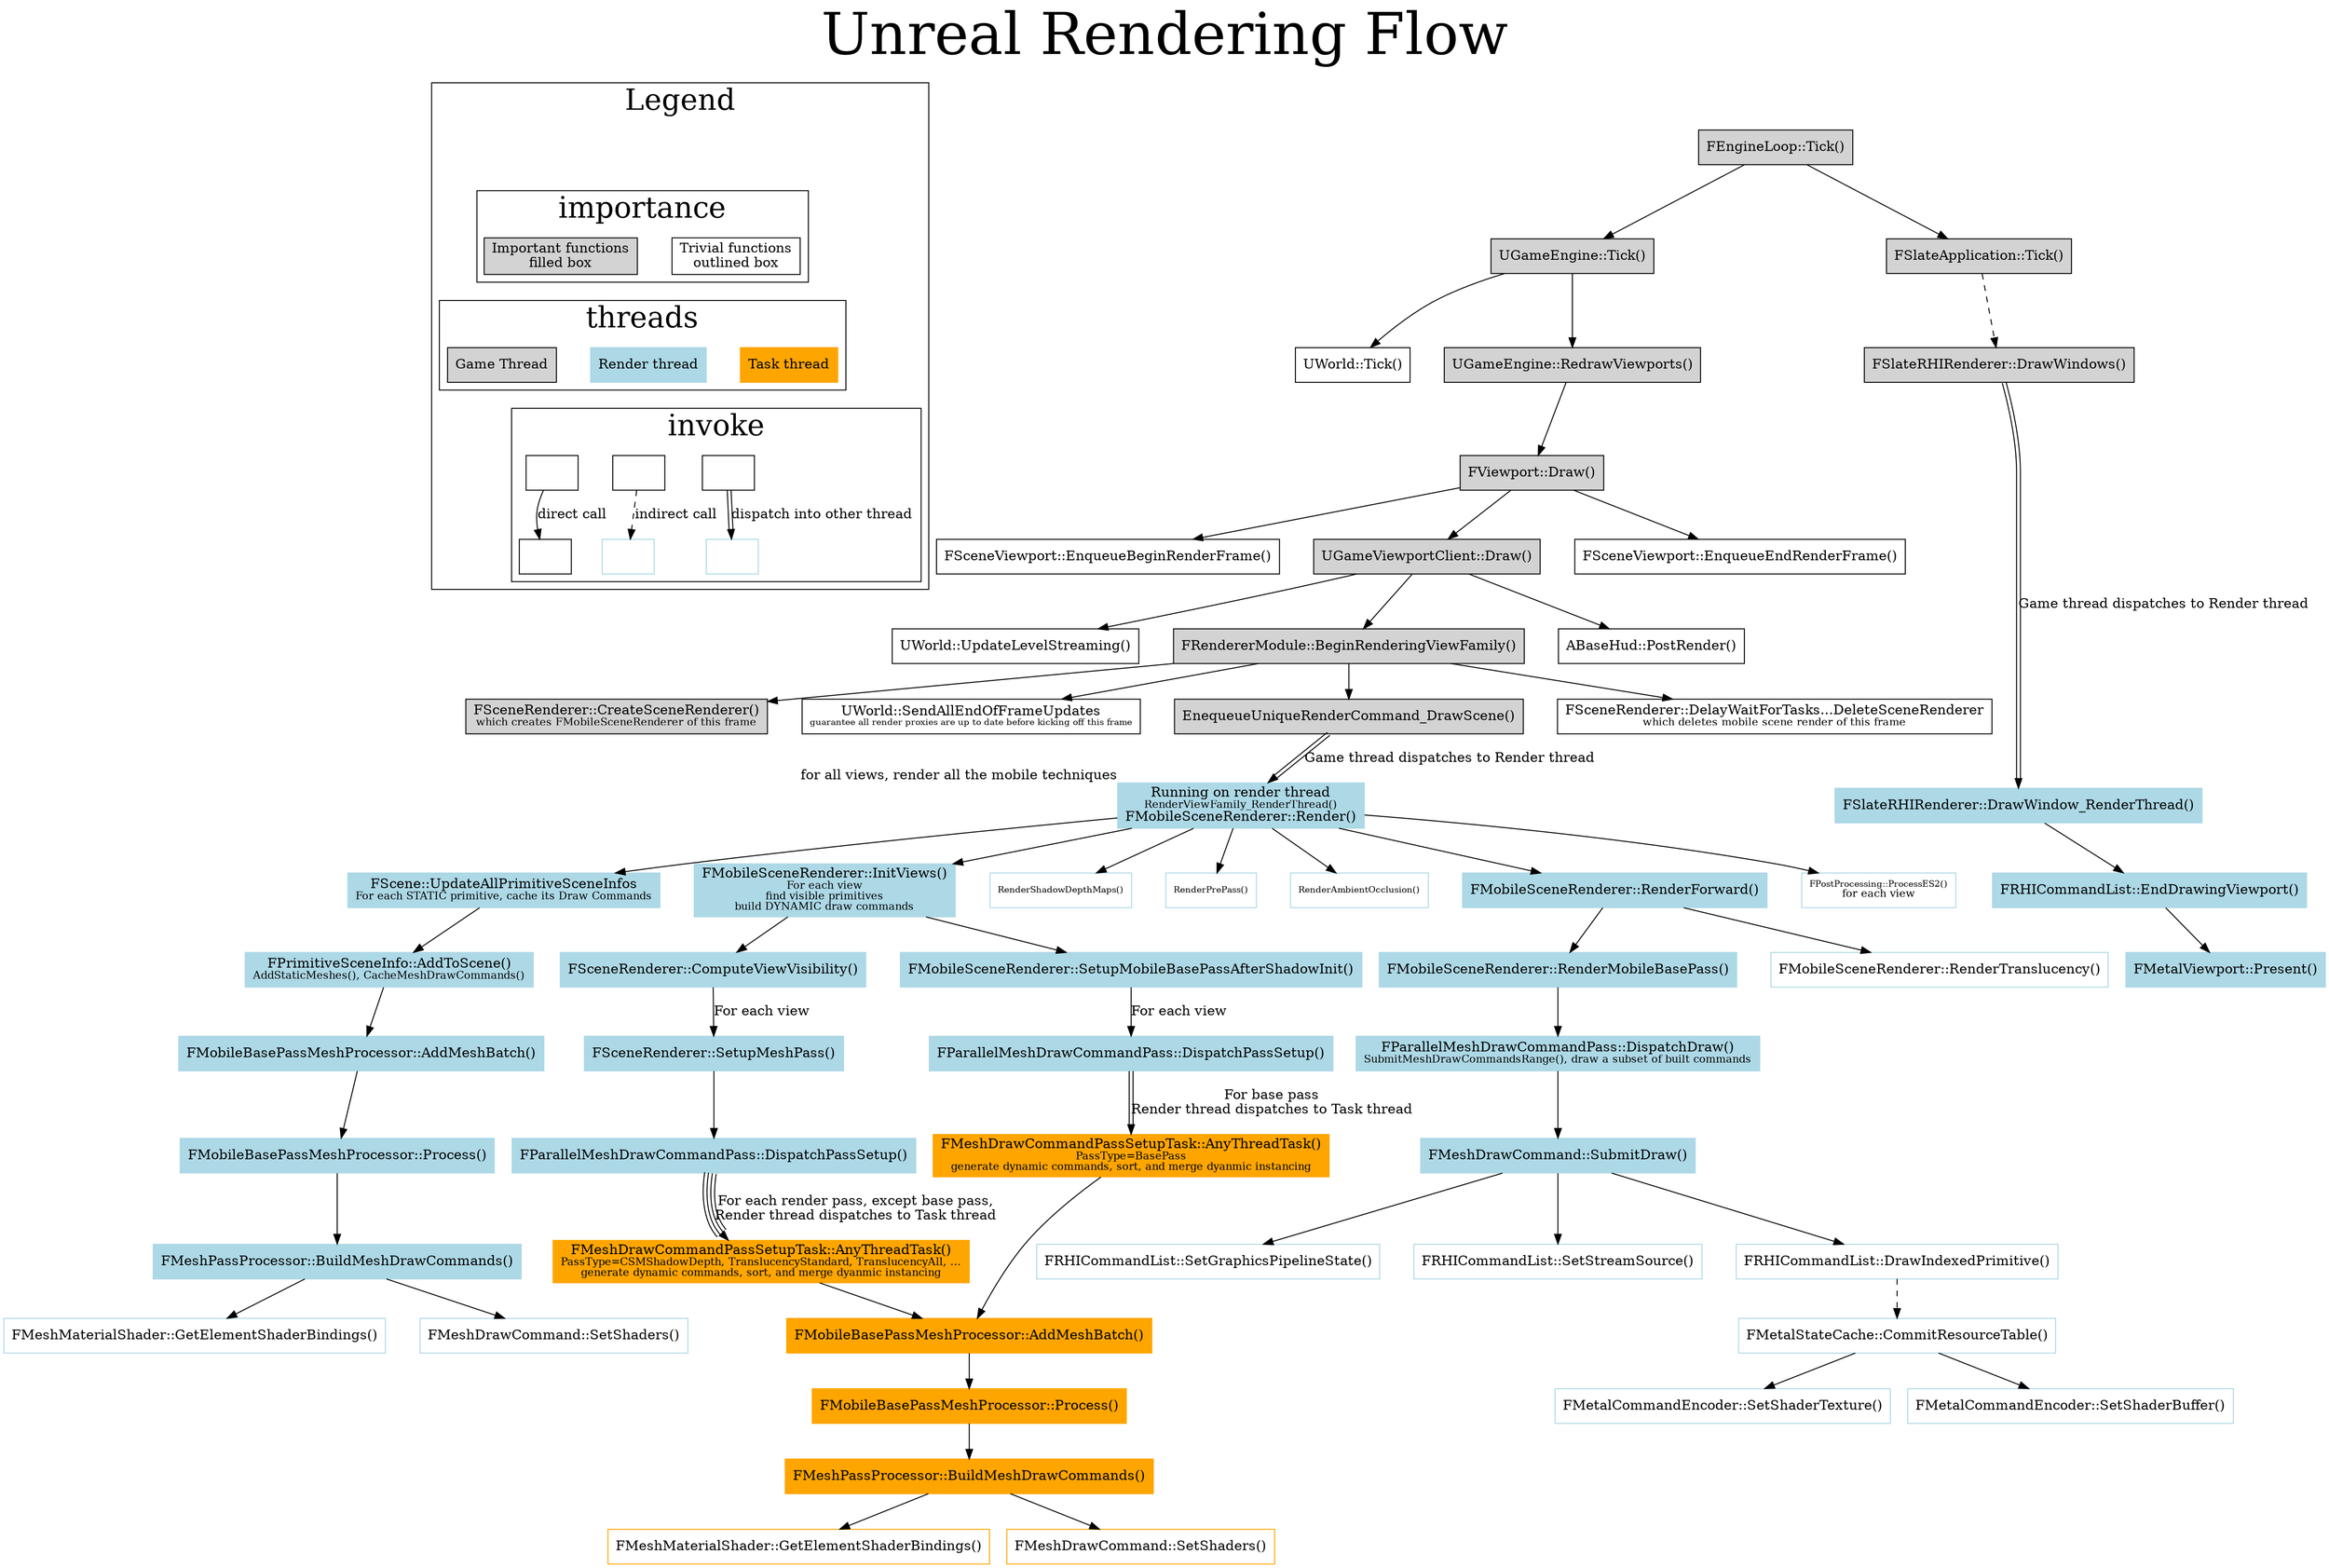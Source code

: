digraph {

    labelloc="t";
    fontsize  = 60 // Make title stand out by giving a large font size
    label="Unreal Rendering Flow";

    rankdir="TD";

    
    subgraph cluster_01 { 
        label = "Legend";
        fontsize  = 30

        subgraph cluster_01 {
            label="threads";

            Game_Thread[label="Game Thread", shape=box, style="filled"]
            Render_thread[label="Render thread", shape=box, style="filled", color=lightblue]
            Task_thread[label="Task thread", shape=box, style="filled", color=orange]
            {
                rank = same;
                edge[style=invis];
                Game_Thread -> Render_thread -> Task_thread
                rankdir = LR;
            }
        }

        subgraph cluster_02 {
            label="importance"

            important[label=<Important functions<br/>filled box>, shape=box, style="filled"]
            trivial[label=<Trivial functions<br/>outlined box>, shape=box]
            {
                rank = same;
                edge[style=invis];
                important -> trivial
                rankdir = LR;
            }
        }


        subgraph cluster_03 {
            label="invoke"
            empty1[label="", shape=box]
            empty2[label="", shape=box]
            empty1 -> empty2[label="direct call"]

            empty5[label="", shape=box]
            empty6[label="", shape=box, color=lightblue]
            empty5 -> empty6[label="indirect call" style=dashed]
            
            empty3[label="", shape=box]
            empty4[label="", shape=box, color=lightblue]
            empty3 -> empty4[label=<dispatch into other thread> color="black:invis:black" penwidth=1]
            {
                rank = same;
                edge[style=invis];
                empty1 -> empty5 -> empty3
                rankdir = LR;
            }
        }
        


        {
            edge[style=invis];
            node[style=invis]
            
            row1 -> row2 -> row3;
            row1 -> important;
            row2 -> Game_Thread
            row3 -> empty1
        }

    }

    FEngineLoop_Tick[label="FEngineLoop::Tick()", shape=box, style="filled"]

    UWorld_Tick[label="UWorld::Tick()", shape=box]

    UGameEngine_Tick[label="UGameEngine::Tick()", shape=box, style="filled"]
    UGameEngine_RedrawViewports[label="UGameEngine::RedrawViewports()", shape=box, style="filled"]

    FSlateApplication_Tick[label="FSlateApplication::Tick()", shape=box, style="filled"]
    FSlateRHIRenderer_DrawWindows[label="FSlateRHIRenderer::DrawWindows()", shape=box, style="filled"]

    FSlateRHIRenderer_DrawWindow_RenderThread[label="FSlateRHIRenderer::DrawWindow_RenderThread()", shape=box, style="filled", color="lightblue"]

    FRHICommandList_EndDrawingViewport[label="FRHICommandList::EndDrawingViewport()", shape=box, style="filled", color="lightblue"]

    FMetalViewport_Present[label="FMetalViewport::Present()", shape=box, style="filled", color="lightblue"]

    FViewport_Draw[label="FViewport::Draw()", shape=box, style="filled"]
    FSceneViewport_EnqueueBeginRenderFrame[label="FSceneViewport::EnqueueBeginRenderFrame()", shape=box]
    UGameViewportClient_Draw[label="UGameViewportClient::Draw()", shape=box, style="filled"]
    FSceneViewport_EnqueueEndRenderFrame[label="FSceneViewport::EnqueueEndRenderFrame()", shape=box]

    UWorld_UpdateLevelStreaming[label="UWorld::UpdateLevelStreaming()", shape=box]
    FRendererModule_BeginRenderingViewFamily[label="FRendererModule::BeginRenderingViewFamily()", shape=box, style="filled"]
    ABaseHud_PostRender[label="ABaseHud::PostRender()", shape=box]

    UWorld_SendAllEndOfFrameUpdates[label=<UWorld::SendAllEndOfFrameUpdates<br/><font POINT-SIZE="9">guarantee all render proxies are up to date before kicking off this frame</font>>, shape=box]
    FSceneRenderer_CreateSceneRenderer[label=<FSceneRenderer::CreateSceneRenderer()<br/><font POINT-SIZE="11">which creates FMobileSceneRenderer of this frame</font>>, shape=box, style="filled"]
    EnequeueRenderCommand_DrawScene[label=<EnequeueUniqueRenderCommand_DrawScene()>, shape=box, style="filled"]
    DeleteSceneRenderer[label=<FSceneRenderer::DelayWaitForTasks...DeleteSceneRenderer<br/><font POINT-SIZE="11">which deletes mobile scene render of this frame</font>>, shape=box]

    FMobileSceneRenderer_Render[label=<Running on render thread<br/><font POINT-SIZE="11">RenderViewFamily_RenderThread()<br/></font>FMobileSceneRenderer::Render()>, shape=box, style="filled" color=lightblue xlabel="for all views, render all the mobile techniques"]

    FScene_UpdateAllPrimitiveSceneInfos[label=<FScene::UpdateAllPrimitiveSceneInfos<br/><font POINT-SIZE="11">For each STATIC primitive, cache its Draw Commands</font>>, shape=box, style="filled" color=lightblue]

    FMobileSceneRenderer_InitViews[label=<FMobileSceneRenderer::InitViews()<br/><font POINT-SIZE="11">For each view<br/>find visible primitives<br/>build DYNAMIC draw commands</font>>, shape=box, style="filled" color=lightblue]


    
    FSceneRenderer_ComputeViewVisibility[label=<FSceneRenderer::ComputeViewVisibility()>, shape=box, style="filled" color=lightblue]

    FSceneRenderer_SetupMeshPass[label=<FSceneRenderer::SetupMeshPass()>, shape=box, style="filled" color=lightblue]


    FMobileSceneRenderer_SetupMobileBasePassAfterShadowInit[label=<FMobileSceneRenderer::SetupMobileBasePassAfterShadowInit()>, shape=box, style="filled" color=lightblue]

    FMeshDrawCommandPassSetupTask_AnyThreadTask_OtherPass[label=<FMeshDrawCommandPassSetupTask::AnyThreadTask()<br/><font POINT-SIZE="11">PassType=CSMShadowDepth, TranslucencyStandard, TranslucencyAll, ...<br/>generate dynamic commands, sort, and merge dyanmic instancing</font>>, shape=box, style="filled" color=orange]

    FMeshDrawCommandPassSetupTask_AnyThreadTask_BasePass[label=<FMeshDrawCommandPassSetupTask::AnyThreadTask()<br/><font POINT-SIZE="11">PassType=BasePass<br/>generate dynamic commands, sort, and merge dyanmic instancing</font>>, shape=box, style="filled" color=orange]

    FSceneRenderer_RenderShadowDepthMaps[label=<RenderShadowDepthMaps()>, shape=box, color=lightblue fontsize=9]
    
    FMobileSceneRenderer_RenderPrePass[label=<RenderPrePass()>, shape=box, color=lightblue fontsize=9]

    FMobileSceneRenderer_RenderAmbientOcclusion[label=<RenderAmbientOcclusion()>, shape=box, color=lightblue fontsize=9]

    FMobileSceneRenderer_RenderForward[label=<FMobileSceneRenderer::RenderForward()>, shape=box, style="filled" color=lightblue]

    FPostProcessing_ProcessES2[label=<FPostProcessing::ProcessES2()<br/><font POINT-SIZE="11">for each view</font>>, shape=box, color=lightblue fontsize=9]

    FMobileSceneRenderer_RenderMobileBasePass[label=<FMobileSceneRenderer::RenderMobileBasePass()>, shape=box, style="filled" color=lightblue]

    FMobileSceneRenderer_RenderTranslucency[label=<FMobileSceneRenderer::RenderTranslucency()>, shape=box, color=lightblue]


    FPrimitiveSceneInfo_AddToScene[label=<FPrimitiveSceneInfo::AddToScene()<br/><font POINT-SIZE="11">AddStaticMeshes(), CacheMeshDrawCommands()</font>>, shape=box, style="filled" color=lightblue]

    FParallelMeshDrawCommandPass_DispatchPassSetup_BasePass[label=<FParallelMeshDrawCommandPass::DispatchPassSetup()>, shape=box, style="filled" color=lightblue]
    FParallelMeshDrawCommandPass_DispatchPassSetup_OtherPass[label=<FParallelMeshDrawCommandPass::DispatchPassSetup()>, shape=box, style="filled" color=lightblue]
    FParallelMeshDrawCommandPass_DispatchDraw[label=<FParallelMeshDrawCommandPass::DispatchDraw()<br/><font POINT-SIZE="11">SubmitMeshDrawCommandsRange(), draw a subset of built commands</font>>, shape=box, style="filled" color=lightblue]



    FMobileBasePassMeshProcessor_AddMeshBatch[label=<FMobileBasePassMeshProcessor::AddMeshBatch()>, shape=box, style="filled" color=lightblue]
    FMobileBasePassMeshProcessor_Process[label=<FMobileBasePassMeshProcessor::Process()>, shape=box, style="filled" color=lightblue]
    FMeshPassProcessor_BuildMeshDrawCommands[label=<FMeshPassProcessor::BuildMeshDrawCommands()>, shape=box, style="filled" color=lightblue]
    FMeshMaterialShader_GetElementShaderBindings[label=<FMeshMaterialShader::GetElementShaderBindings()>, shape=box, color=lightblue]
    FMeshDrawCommand_SetShaders[label=<FMeshDrawCommand::SetShaders()>, shape=box, color=lightblue]

    FMobileBasePassMeshProcessor_AddMeshBatch_TaskThread[label=<FMobileBasePassMeshProcessor::AddMeshBatch()>, shape=box, style="filled" color=orange]
    FMobileBasePassMeshProcessor_Process_TaskThread[label=<FMobileBasePassMeshProcessor::Process()>, shape=box, style="filled" color=orange]
    FMeshPassProcessor_BuildMeshDrawCommands_TaskThread[label=<FMeshPassProcessor::BuildMeshDrawCommands()>, shape=box, style="filled" color=orange]
    FMeshMaterialShader_GetElementShaderBindings_TaskThread[label=<FMeshMaterialShader::GetElementShaderBindings()>, shape=box, color=orange]
    FMeshDrawCommand_SetShaders_TaskThread[label=<FMeshDrawCommand::SetShaders()>, shape=box, color=orange]


    FMeshDrawCommand_SubmitDraw[label=<FMeshDrawCommand::SubmitDraw()>, shape=box, color=lightblue, style="filled"]

    FRHICommandList_SetGraphicsPipelineState[label=<FRHICommandList::SetGraphicsPipelineState()>, shape=box, color=lightblue]
    FRHICommandList_SetStreamSource[label=<FRHICommandList::SetStreamSource()>, shape=box, color=lightblue]
    FRHICommandList_DrawIndexedPrimitive[label=<FRHICommandList::DrawIndexedPrimitive()>, shape=box, color=lightblue]


    FMetalStateCache_CommitResourceTable[label=<FMetalStateCache::CommitResourceTable()>, shape=box, color=lightblue]

    FMetalCommandEncoder_SetShaderBuffer[label=<FMetalCommandEncoder::SetShaderBuffer()>, shape=box, color=lightblue]
    FMetalCommandEncoder_SetShaderTexture[label=<FMetalCommandEncoder::SetShaderTexture()>, shape=box, color=lightblue]




    {
        FEngineLoop_Tick -> UGameEngine_Tick
        FEngineLoop_Tick -> FSlateApplication_Tick
        FSlateApplication_Tick -> FSlateRHIRenderer_DrawWindows[style=dashed]
        FSlateRHIRenderer_DrawWindows -> FSlateRHIRenderer_DrawWindow_RenderThread[label="Game thread dispatches to Render thread" color="black:invis:black" penwidth=1]
        FSlateRHIRenderer_DrawWindow_RenderThread -> FRHICommandList_EndDrawingViewport
        FRHICommandList_EndDrawingViewport -> FMetalViewport_Present

        UGameEngine_Tick -> UWorld_Tick
        UGameEngine_Tick -> UGameEngine_RedrawViewports
        {
            rank = same;
            // Here you enforce the desired order with "invisible" edges and arrowheads
            edge[style=invis];
            UWorld_Tick -> UGameEngine_RedrawViewports
            rankdir = LR;
        }

        UGameEngine_RedrawViewports -> FViewport_Draw

        FViewport_Draw -> FSceneViewport_EnqueueBeginRenderFrame
        FViewport_Draw -> UGameViewportClient_Draw
        FViewport_Draw -> FSceneViewport_EnqueueEndRenderFrame
        {
            rank = same;
            // Here you enforce the desired order with "invisible" edges and arrowheads
            edge[style=invis];
            FSceneViewport_EnqueueBeginRenderFrame -> UGameViewportClient_Draw -> FSceneViewport_EnqueueEndRenderFrame
            rankdir = LR;
        }

        UGameViewportClient_Draw -> UWorld_UpdateLevelStreaming
        UGameViewportClient_Draw -> FRendererModule_BeginRenderingViewFamily
        UGameViewportClient_Draw -> ABaseHud_PostRender
        {
            rank = same;
            // Here you enforce the desired order with "invisible" edges and arrowheads
            edge[style=invis];
            UWorld_UpdateLevelStreaming -> FRendererModule_BeginRenderingViewFamily -> ABaseHud_PostRender
        }

        FRendererModule_BeginRenderingViewFamily -> FSceneRenderer_CreateSceneRenderer
        FRendererModule_BeginRenderingViewFamily -> UWorld_SendAllEndOfFrameUpdates
        FRendererModule_BeginRenderingViewFamily -> EnequeueRenderCommand_DrawScene
        FRendererModule_BeginRenderingViewFamily -> DeleteSceneRenderer
        {
            rank = same;
            // Here you enforce the desired order with "invisible" edges and arrowheads
            edge[style=invis];
            FSceneRenderer_CreateSceneRenderer -> UWorld_SendAllEndOfFrameUpdates -> EnequeueRenderCommand_DrawScene -> DeleteSceneRenderer
            rankdir = LR;
        }

        EnequeueRenderCommand_DrawScene -> FMobileSceneRenderer_Render [label="Game thread dispatches to Render thread" color="black:invis:black" penwidth=1]

        EnequeueRenderCommand_DrawScene -> FSlateRHIRenderer_DrawWindow_RenderThread[style=invis]

        FMobileSceneRenderer_Render -> FScene_UpdateAllPrimitiveSceneInfos
        FMobileSceneRenderer_Render -> FMobileSceneRenderer_InitViews
        FMobileSceneRenderer_Render -> FSceneRenderer_RenderShadowDepthMaps
        FMobileSceneRenderer_Render -> FMobileSceneRenderer_RenderPrePass
        FMobileSceneRenderer_Render -> FMobileSceneRenderer_RenderAmbientOcclusion
        FMobileSceneRenderer_Render -> FMobileSceneRenderer_RenderForward
        FMobileSceneRenderer_Render -> FPostProcessing_ProcessES2
        {
            rank = same;
            // Here you enforce the desired order with "invisible" edges and arrowheads
            edge[style=invis];
            FScene_UpdateAllPrimitiveSceneInfos -> FMobileSceneRenderer_InitViews -> FSceneRenderer_RenderShadowDepthMaps -> FMobileSceneRenderer_RenderPrePass -> FMobileSceneRenderer_RenderAmbientOcclusion -> FMobileSceneRenderer_RenderForward -> FPostProcessing_ProcessES2
            rankdir = LR;
        }

        FScene_UpdateAllPrimitiveSceneInfos -> FPrimitiveSceneInfo_AddToScene

        FPrimitiveSceneInfo_AddToScene -> FMobileBasePassMeshProcessor_AddMeshBatch

        FMobileBasePassMeshProcessor_AddMeshBatch -> FMobileBasePassMeshProcessor_Process -> FMeshPassProcessor_BuildMeshDrawCommands

        FMeshPassProcessor_BuildMeshDrawCommands -> FMeshMaterialShader_GetElementShaderBindings
        FMeshPassProcessor_BuildMeshDrawCommands -> FMeshDrawCommand_SetShaders
        {
            rank = same;
            // Here you enforce the desired order with "invisible" edges and arrowheads
            edge[style=invis];
            FMeshMaterialShader_GetElementShaderBindings -> FMeshDrawCommand_SetShaders
            rankdir = LR;
        }

        FMobileSceneRenderer_InitViews -> FSceneRenderer_ComputeViewVisibility
        FMobileSceneRenderer_InitViews -> FMobileSceneRenderer_SetupMobileBasePassAfterShadowInit
        {
            rank = same;
            // Here you enforce the desired order with "invisible" edges and arrowheads
            edge[style=invis];
            FSceneRenderer_ComputeViewVisibility -> FMobileSceneRenderer_SetupMobileBasePassAfterShadowInit
            rankdir = LR;
        }

        FSceneRenderer_ComputeViewVisibility -> FSceneRenderer_SetupMeshPass [label=<For each view>]
        FSceneRenderer_SetupMeshPass -> FParallelMeshDrawCommandPass_DispatchPassSetup_OtherPass
        FParallelMeshDrawCommandPass_DispatchPassSetup_OtherPass -> FMeshDrawCommandPassSetupTask_AnyThreadTask_OtherPass [label=<For each render pass, except base pass,<br/>Render thread dispatches to Task thread> color="black:invis:black:invis:black:invis:black" penwidth=1]
        FMobileSceneRenderer_SetupMobileBasePassAfterShadowInit -> FParallelMeshDrawCommandPass_DispatchPassSetup_BasePass [label=<For each view>]
        FParallelMeshDrawCommandPass_DispatchPassSetup_BasePass -> FMeshDrawCommandPassSetupTask_AnyThreadTask_BasePass [label=<For base pass<br/>Render thread dispatches to Task thread> color="black:invis:black" penwidth=1]

        FMeshDrawCommandPassSetupTask_AnyThreadTask_BasePass -> FMobileBasePassMeshProcessor_AddMeshBatch_TaskThread
        FMeshDrawCommandPassSetupTask_AnyThreadTask_OtherPass -> FMobileBasePassMeshProcessor_AddMeshBatch_TaskThread

        FMobileBasePassMeshProcessor_AddMeshBatch_TaskThread -> FMobileBasePassMeshProcessor_Process_TaskThread -> FMeshPassProcessor_BuildMeshDrawCommands_TaskThread

        FMeshPassProcessor_BuildMeshDrawCommands_TaskThread -> FMeshMaterialShader_GetElementShaderBindings_TaskThread
        FMeshPassProcessor_BuildMeshDrawCommands_TaskThread -> FMeshDrawCommand_SetShaders_TaskThread


        FMobileSceneRenderer_RenderForward -> FMobileSceneRenderer_RenderMobileBasePass
        FMobileSceneRenderer_RenderForward -> FMobileSceneRenderer_RenderTranslucency
        {
            rank = same;
            // Here you enforce the desired order with "invisible" edges and arrowheads
            edge[style=invis];
            FMobileSceneRenderer_RenderMobileBasePass -> FMobileSceneRenderer_RenderTranslucency
            rankdir = LR;
        }

        FMobileSceneRenderer_RenderMobileBasePass -> FParallelMeshDrawCommandPass_DispatchDraw

        FParallelMeshDrawCommandPass_DispatchDraw -> FMeshDrawCommand_SubmitDraw

        FMeshDrawCommand_SubmitDraw -> FRHICommandList_SetGraphicsPipelineState
        FMeshDrawCommand_SubmitDraw -> FRHICommandList_SetStreamSource
        FMeshDrawCommand_SubmitDraw -> FRHICommandList_DrawIndexedPrimitive
        {
            rank = same;
            // Here you enforce the desired order with "invisible" edges and arrowheads
            edge[style=invis];
            FRHICommandList_SetGraphicsPipelineState -> FRHICommandList_SetStreamSource -> FRHICommandList_DrawIndexedPrimitive
            rankdir = LR;
        }

        FRHICommandList_DrawIndexedPrimitive -> FMetalStateCache_CommitResourceTable [style=dashed]
        FMetalStateCache_CommitResourceTable -> FMetalCommandEncoder_SetShaderBuffer
        FMetalStateCache_CommitResourceTable -> FMetalCommandEncoder_SetShaderTexture
    }

    
}